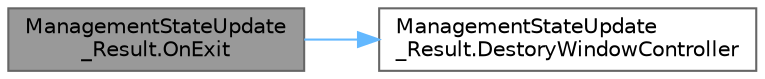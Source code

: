 digraph "ManagementStateUpdate_Result.OnExit"
{
 // LATEX_PDF_SIZE
  bgcolor="transparent";
  edge [fontname=Helvetica,fontsize=10,labelfontname=Helvetica,labelfontsize=10];
  node [fontname=Helvetica,fontsize=10,shape=box,height=0.2,width=0.4];
  rankdir="LR";
  Node1 [id="Node000001",label="ManagementStateUpdate\l_Result.OnExit",height=0.2,width=0.4,color="gray40", fillcolor="grey60", style="filled", fontcolor="black",tooltip="終了処理"];
  Node1 -> Node2 [id="edge1_Node000001_Node000002",color="steelblue1",style="solid",tooltip=" "];
  Node2 [id="Node000002",label="ManagementStateUpdate\l_Result.DestoryWindowController",height=0.2,width=0.4,color="grey40", fillcolor="white", style="filled",URL="$class_management_state_update___result.html#a3d85ea7e85b1c6a3abeeff7b97edddbf",tooltip=" "];
}
